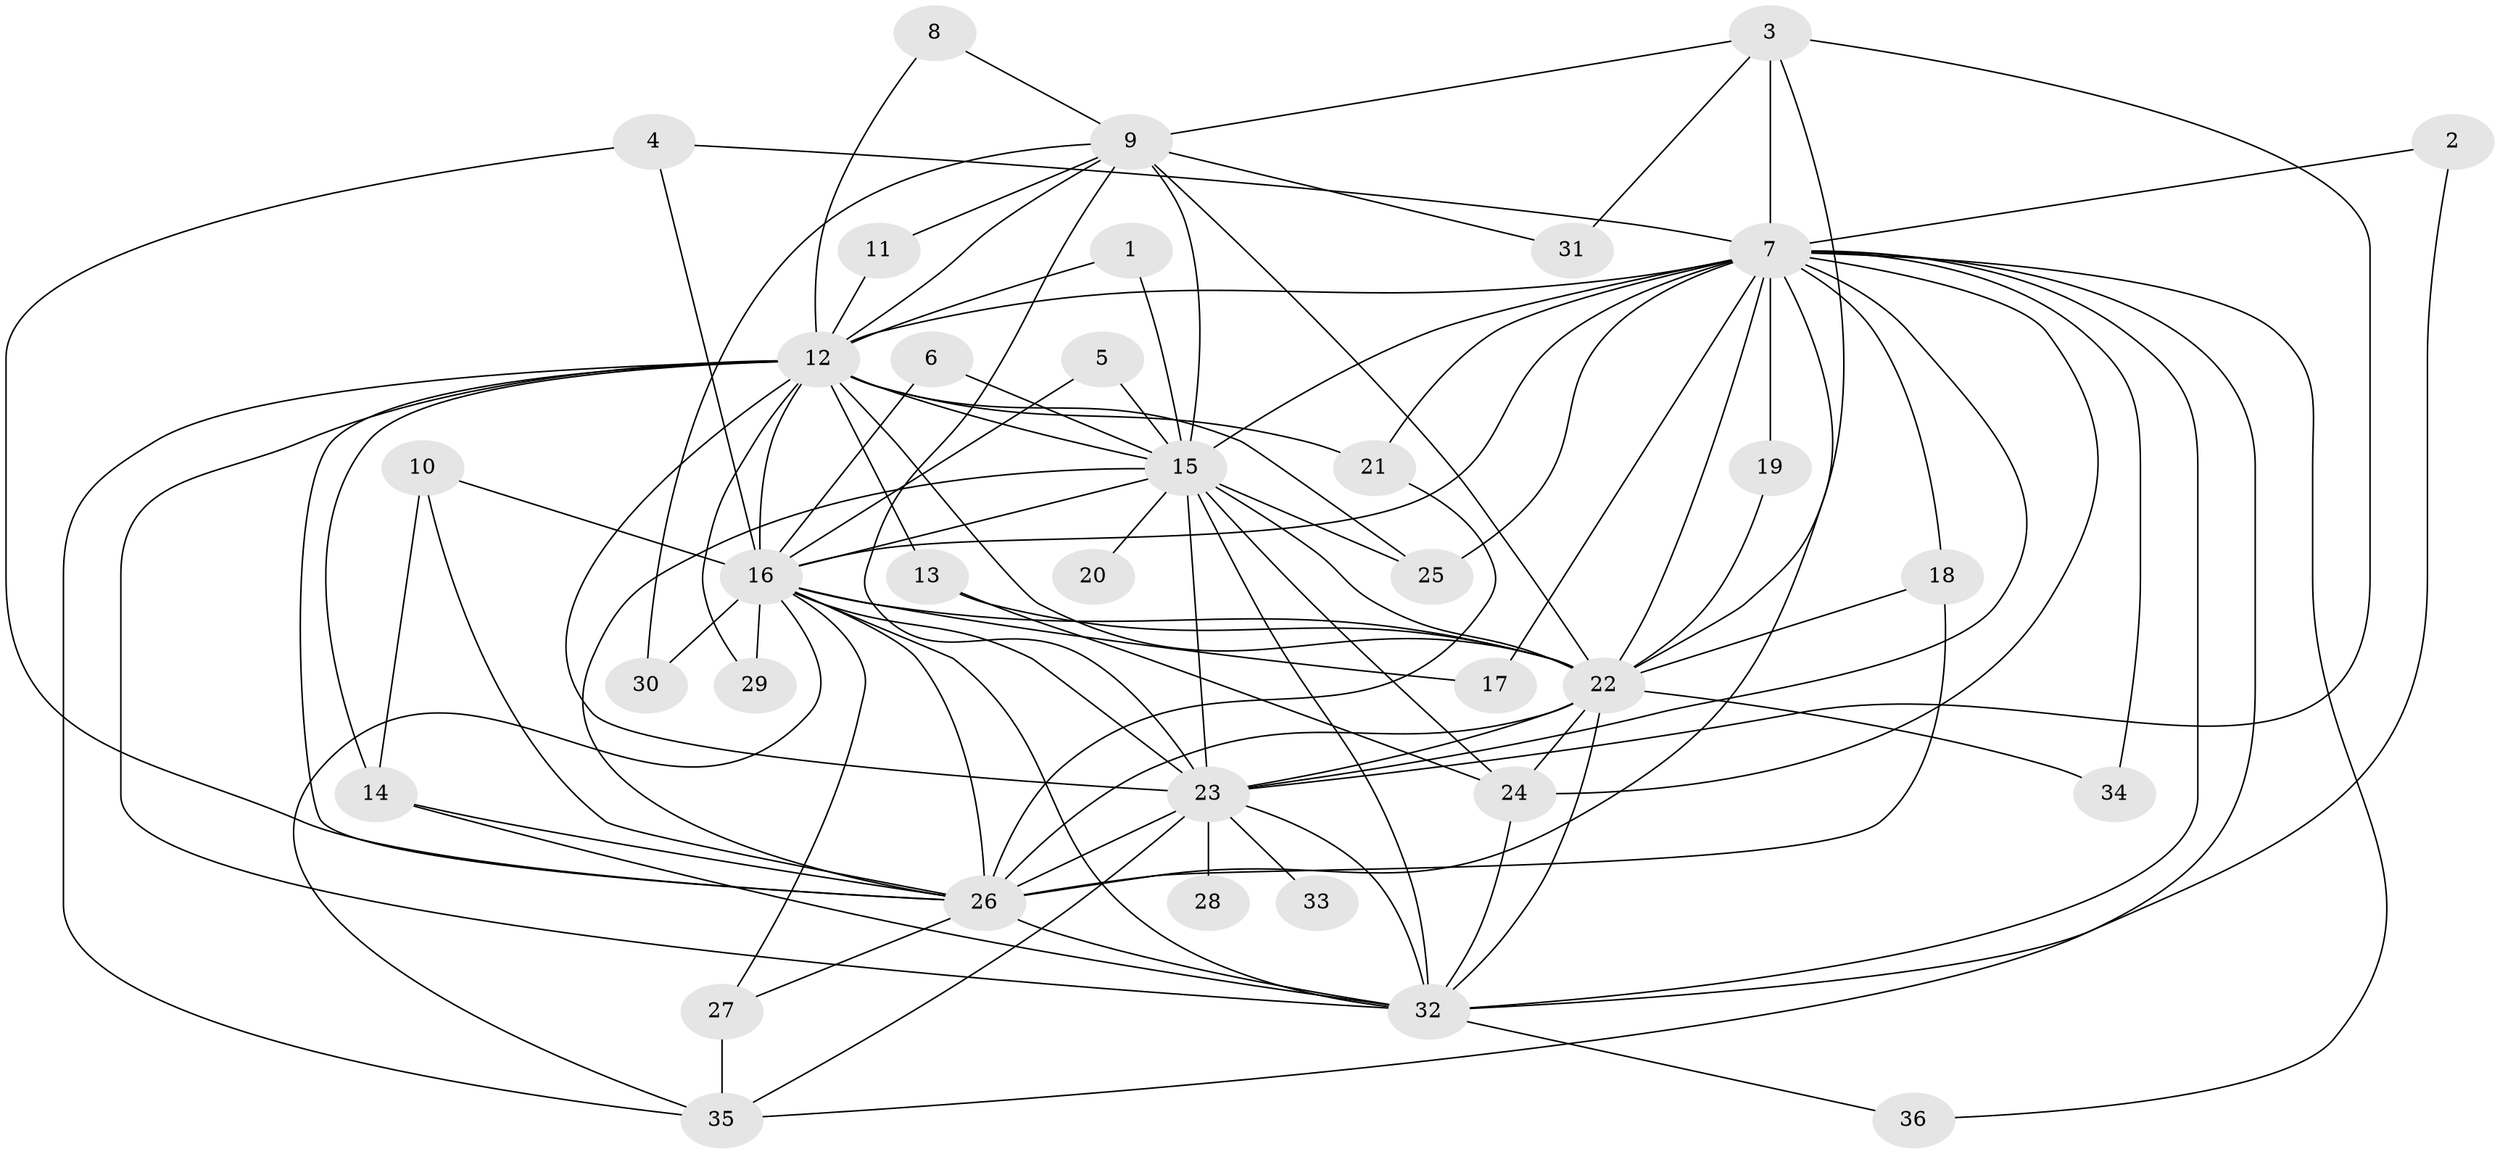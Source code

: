 // original degree distribution, {19: 0.014084507042253521, 13: 0.028169014084507043, 17: 0.014084507042253521, 14: 0.014084507042253521, 20: 0.028169014084507043, 16: 0.028169014084507043, 23: 0.014084507042253521, 9: 0.014084507042253521, 5: 0.014084507042253521, 2: 0.5492957746478874, 4: 0.08450704225352113, 3: 0.18309859154929578, 8: 0.014084507042253521}
// Generated by graph-tools (version 1.1) at 2025/49/03/09/25 03:49:29]
// undirected, 36 vertices, 97 edges
graph export_dot {
graph [start="1"]
  node [color=gray90,style=filled];
  1;
  2;
  3;
  4;
  5;
  6;
  7;
  8;
  9;
  10;
  11;
  12;
  13;
  14;
  15;
  16;
  17;
  18;
  19;
  20;
  21;
  22;
  23;
  24;
  25;
  26;
  27;
  28;
  29;
  30;
  31;
  32;
  33;
  34;
  35;
  36;
  1 -- 12 [weight=1.0];
  1 -- 15 [weight=1.0];
  2 -- 7 [weight=1.0];
  2 -- 32 [weight=1.0];
  3 -- 7 [weight=1.0];
  3 -- 9 [weight=1.0];
  3 -- 22 [weight=1.0];
  3 -- 23 [weight=1.0];
  3 -- 31 [weight=1.0];
  4 -- 7 [weight=1.0];
  4 -- 16 [weight=1.0];
  4 -- 26 [weight=1.0];
  5 -- 15 [weight=1.0];
  5 -- 16 [weight=1.0];
  6 -- 15 [weight=1.0];
  6 -- 16 [weight=1.0];
  7 -- 12 [weight=2.0];
  7 -- 15 [weight=3.0];
  7 -- 16 [weight=3.0];
  7 -- 17 [weight=1.0];
  7 -- 18 [weight=1.0];
  7 -- 19 [weight=1.0];
  7 -- 21 [weight=1.0];
  7 -- 22 [weight=2.0];
  7 -- 23 [weight=2.0];
  7 -- 24 [weight=1.0];
  7 -- 25 [weight=1.0];
  7 -- 26 [weight=4.0];
  7 -- 32 [weight=2.0];
  7 -- 34 [weight=1.0];
  7 -- 35 [weight=1.0];
  7 -- 36 [weight=1.0];
  8 -- 9 [weight=1.0];
  8 -- 12 [weight=1.0];
  9 -- 11 [weight=1.0];
  9 -- 12 [weight=1.0];
  9 -- 15 [weight=2.0];
  9 -- 22 [weight=1.0];
  9 -- 23 [weight=1.0];
  9 -- 30 [weight=1.0];
  9 -- 31 [weight=1.0];
  10 -- 14 [weight=1.0];
  10 -- 16 [weight=1.0];
  10 -- 26 [weight=1.0];
  11 -- 12 [weight=1.0];
  12 -- 13 [weight=1.0];
  12 -- 14 [weight=1.0];
  12 -- 15 [weight=1.0];
  12 -- 16 [weight=1.0];
  12 -- 21 [weight=1.0];
  12 -- 22 [weight=1.0];
  12 -- 23 [weight=1.0];
  12 -- 25 [weight=1.0];
  12 -- 26 [weight=3.0];
  12 -- 29 [weight=1.0];
  12 -- 32 [weight=1.0];
  12 -- 35 [weight=1.0];
  13 -- 22 [weight=1.0];
  13 -- 24 [weight=1.0];
  14 -- 26 [weight=1.0];
  14 -- 32 [weight=1.0];
  15 -- 16 [weight=1.0];
  15 -- 20 [weight=1.0];
  15 -- 22 [weight=1.0];
  15 -- 23 [weight=2.0];
  15 -- 24 [weight=1.0];
  15 -- 25 [weight=1.0];
  15 -- 26 [weight=2.0];
  15 -- 32 [weight=1.0];
  16 -- 17 [weight=1.0];
  16 -- 22 [weight=1.0];
  16 -- 23 [weight=2.0];
  16 -- 26 [weight=2.0];
  16 -- 27 [weight=1.0];
  16 -- 29 [weight=1.0];
  16 -- 30 [weight=1.0];
  16 -- 32 [weight=1.0];
  16 -- 35 [weight=1.0];
  18 -- 22 [weight=1.0];
  18 -- 26 [weight=1.0];
  19 -- 22 [weight=1.0];
  21 -- 26 [weight=1.0];
  22 -- 23 [weight=1.0];
  22 -- 24 [weight=1.0];
  22 -- 26 [weight=3.0];
  22 -- 32 [weight=1.0];
  22 -- 34 [weight=1.0];
  23 -- 26 [weight=3.0];
  23 -- 28 [weight=2.0];
  23 -- 32 [weight=3.0];
  23 -- 33 [weight=1.0];
  23 -- 35 [weight=1.0];
  24 -- 32 [weight=2.0];
  26 -- 27 [weight=1.0];
  26 -- 32 [weight=2.0];
  27 -- 35 [weight=1.0];
  32 -- 36 [weight=1.0];
}

